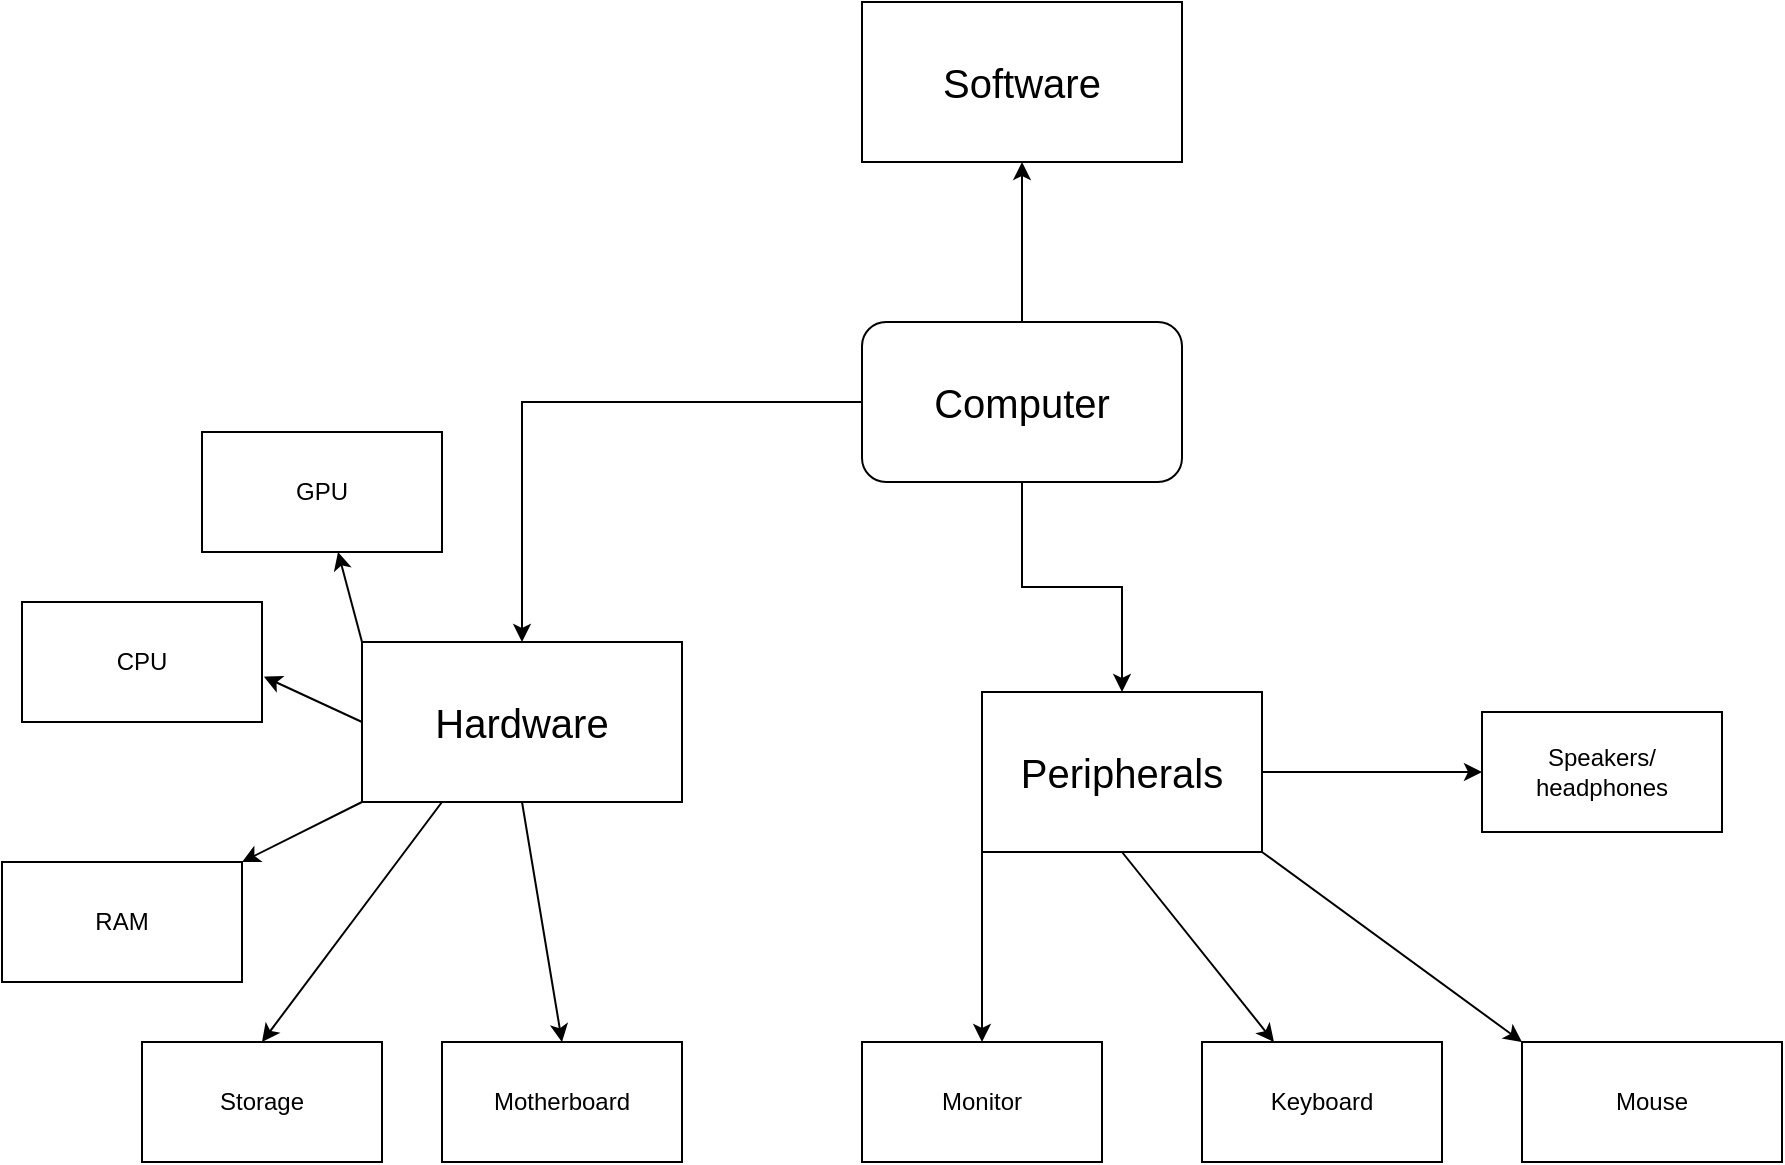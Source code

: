 <mxfile version="21.7.5" type="github">
  <diagram name="Page-1" id="TSfbip1j_aU6h6PB45Z7">
    <mxGraphModel dx="2071" dy="1770" grid="1" gridSize="10" guides="1" tooltips="1" connect="1" arrows="1" fold="1" page="1" pageScale="1" pageWidth="850" pageHeight="1100" math="0" shadow="0">
      <root>
        <mxCell id="0" />
        <mxCell id="1" parent="0" />
        <mxCell id="5ArVakZHV-jiTHBeKih2-1" value="" style="rounded=1;whiteSpace=wrap;html=1;" vertex="1" parent="1">
          <mxGeometry x="320" y="40" width="160" height="80" as="geometry" />
        </mxCell>
        <mxCell id="5ArVakZHV-jiTHBeKih2-4" value="" style="edgeStyle=orthogonalEdgeStyle;rounded=0;orthogonalLoop=1;jettySize=auto;html=1;" edge="1" parent="1" source="5ArVakZHV-jiTHBeKih2-2" target="5ArVakZHV-jiTHBeKih2-3">
          <mxGeometry relative="1" as="geometry" />
        </mxCell>
        <mxCell id="5ArVakZHV-jiTHBeKih2-39" value="" style="edgeStyle=orthogonalEdgeStyle;rounded=0;orthogonalLoop=1;jettySize=auto;html=1;" edge="1" parent="1" source="5ArVakZHV-jiTHBeKih2-2" target="5ArVakZHV-jiTHBeKih2-38">
          <mxGeometry relative="1" as="geometry" />
        </mxCell>
        <mxCell id="5ArVakZHV-jiTHBeKih2-66" value="" style="edgeStyle=orthogonalEdgeStyle;rounded=0;orthogonalLoop=1;jettySize=auto;html=1;" edge="1" parent="1" source="5ArVakZHV-jiTHBeKih2-2" target="5ArVakZHV-jiTHBeKih2-65">
          <mxGeometry relative="1" as="geometry" />
        </mxCell>
        <mxCell id="5ArVakZHV-jiTHBeKih2-2" value="Computer" style="text;html=1;strokeColor=none;fillColor=none;align=center;verticalAlign=middle;whiteSpace=wrap;rounded=0;fontSize=20;" vertex="1" parent="1">
          <mxGeometry x="320" y="40" width="160" height="80" as="geometry" />
        </mxCell>
        <mxCell id="5ArVakZHV-jiTHBeKih2-3" value="" style="whiteSpace=wrap;html=1;" vertex="1" parent="1">
          <mxGeometry x="70" y="200" width="160" height="80" as="geometry" />
        </mxCell>
        <mxCell id="5ArVakZHV-jiTHBeKih2-5" value="Hardware" style="text;html=1;strokeColor=none;fillColor=none;align=center;verticalAlign=middle;whiteSpace=wrap;rounded=0;fontSize=20;" vertex="1" parent="1">
          <mxGeometry x="70" y="200" width="160" height="80" as="geometry" />
        </mxCell>
        <mxCell id="5ArVakZHV-jiTHBeKih2-6" value="" style="whiteSpace=wrap;html=1;" vertex="1" parent="1">
          <mxGeometry x="-100" y="180" width="120" height="60" as="geometry" />
        </mxCell>
        <mxCell id="5ArVakZHV-jiTHBeKih2-8" value="CPU" style="text;html=1;strokeColor=none;fillColor=none;align=center;verticalAlign=middle;whiteSpace=wrap;rounded=0;" vertex="1" parent="1">
          <mxGeometry x="-70" y="195" width="60" height="30" as="geometry" />
        </mxCell>
        <mxCell id="5ArVakZHV-jiTHBeKih2-9" value="" style="whiteSpace=wrap;html=1;" vertex="1" parent="1">
          <mxGeometry x="-110" y="310" width="120" height="60" as="geometry" />
        </mxCell>
        <mxCell id="5ArVakZHV-jiTHBeKih2-14" value="RAM" style="text;html=1;strokeColor=none;fillColor=none;align=center;verticalAlign=middle;whiteSpace=wrap;rounded=0;" vertex="1" parent="1">
          <mxGeometry x="-80" y="325" width="60" height="30" as="geometry" />
        </mxCell>
        <mxCell id="5ArVakZHV-jiTHBeKih2-16" value="" style="whiteSpace=wrap;html=1;" vertex="1" parent="1">
          <mxGeometry x="-40" y="400" width="120" height="60" as="geometry" />
        </mxCell>
        <mxCell id="5ArVakZHV-jiTHBeKih2-18" value="Storage" style="text;html=1;strokeColor=none;fillColor=none;align=center;verticalAlign=middle;whiteSpace=wrap;rounded=0;" vertex="1" parent="1">
          <mxGeometry x="-10" y="415" width="60" height="30" as="geometry" />
        </mxCell>
        <mxCell id="5ArVakZHV-jiTHBeKih2-20" value="" style="whiteSpace=wrap;html=1;" vertex="1" parent="1">
          <mxGeometry x="110" y="400" width="120" height="60" as="geometry" />
        </mxCell>
        <mxCell id="5ArVakZHV-jiTHBeKih2-22" value="Motherboard" style="text;html=1;strokeColor=none;fillColor=none;align=center;verticalAlign=middle;whiteSpace=wrap;rounded=0;" vertex="1" parent="1">
          <mxGeometry x="140" y="415" width="60" height="30" as="geometry" />
        </mxCell>
        <mxCell id="5ArVakZHV-jiTHBeKih2-25" value="" style="endArrow=classic;html=1;rounded=0;exitX=0;exitY=0;exitDx=0;exitDy=0;" edge="1" parent="1" source="5ArVakZHV-jiTHBeKih2-5" target="5ArVakZHV-jiTHBeKih2-26">
          <mxGeometry width="50" height="50" relative="1" as="geometry">
            <mxPoint x="400" y="270" as="sourcePoint" />
            <mxPoint x="40" y="200" as="targetPoint" />
          </mxGeometry>
        </mxCell>
        <mxCell id="5ArVakZHV-jiTHBeKih2-26" value="" style="rounded=0;whiteSpace=wrap;html=1;" vertex="1" parent="1">
          <mxGeometry x="-10" y="95" width="120" height="60" as="geometry" />
        </mxCell>
        <mxCell id="5ArVakZHV-jiTHBeKih2-27" value="GPU" style="text;html=1;strokeColor=none;fillColor=none;align=center;verticalAlign=middle;whiteSpace=wrap;rounded=0;" vertex="1" parent="1">
          <mxGeometry x="20" y="110" width="60" height="30" as="geometry" />
        </mxCell>
        <mxCell id="5ArVakZHV-jiTHBeKih2-28" value="" style="endArrow=classic;html=1;rounded=0;exitX=0.25;exitY=1;exitDx=0;exitDy=0;entryX=0.5;entryY=0;entryDx=0;entryDy=0;" edge="1" parent="1" source="5ArVakZHV-jiTHBeKih2-5" target="5ArVakZHV-jiTHBeKih2-16">
          <mxGeometry width="50" height="50" relative="1" as="geometry">
            <mxPoint x="400" y="270" as="sourcePoint" />
            <mxPoint x="450" y="220" as="targetPoint" />
          </mxGeometry>
        </mxCell>
        <mxCell id="5ArVakZHV-jiTHBeKih2-33" value="" style="endArrow=classic;html=1;rounded=0;exitX=0;exitY=1;exitDx=0;exitDy=0;entryX=1;entryY=0;entryDx=0;entryDy=0;" edge="1" parent="1" source="5ArVakZHV-jiTHBeKih2-5" target="5ArVakZHV-jiTHBeKih2-9">
          <mxGeometry width="50" height="50" relative="1" as="geometry">
            <mxPoint x="400" y="270" as="sourcePoint" />
            <mxPoint x="450" y="220" as="targetPoint" />
          </mxGeometry>
        </mxCell>
        <mxCell id="5ArVakZHV-jiTHBeKih2-35" value="" style="endArrow=classic;html=1;rounded=0;exitX=0.5;exitY=1;exitDx=0;exitDy=0;entryX=0.5;entryY=0;entryDx=0;entryDy=0;" edge="1" parent="1" source="5ArVakZHV-jiTHBeKih2-5" target="5ArVakZHV-jiTHBeKih2-20">
          <mxGeometry width="50" height="50" relative="1" as="geometry">
            <mxPoint x="400" y="270" as="sourcePoint" />
            <mxPoint x="450" y="220" as="targetPoint" />
          </mxGeometry>
        </mxCell>
        <mxCell id="5ArVakZHV-jiTHBeKih2-37" value="" style="endArrow=classic;html=1;rounded=0;exitX=0;exitY=0.5;exitDx=0;exitDy=0;entryX=1.008;entryY=0.622;entryDx=0;entryDy=0;entryPerimeter=0;" edge="1" parent="1" source="5ArVakZHV-jiTHBeKih2-5" target="5ArVakZHV-jiTHBeKih2-6">
          <mxGeometry width="50" height="50" relative="1" as="geometry">
            <mxPoint x="400" y="270" as="sourcePoint" />
            <mxPoint x="450" y="220" as="targetPoint" />
          </mxGeometry>
        </mxCell>
        <mxCell id="5ArVakZHV-jiTHBeKih2-59" value="" style="edgeStyle=orthogonalEdgeStyle;rounded=0;orthogonalLoop=1;jettySize=auto;html=1;" edge="1" parent="1" source="5ArVakZHV-jiTHBeKih2-38" target="5ArVakZHV-jiTHBeKih2-58">
          <mxGeometry relative="1" as="geometry" />
        </mxCell>
        <mxCell id="5ArVakZHV-jiTHBeKih2-38" value="" style="whiteSpace=wrap;html=1;" vertex="1" parent="1">
          <mxGeometry x="380" y="225" width="140" height="80" as="geometry" />
        </mxCell>
        <mxCell id="5ArVakZHV-jiTHBeKih2-40" value="Peripherals" style="text;html=1;strokeColor=none;fillColor=none;align=center;verticalAlign=middle;whiteSpace=wrap;rounded=0;fontSize=20;" vertex="1" parent="1">
          <mxGeometry x="420" y="250" width="60" height="30" as="geometry" />
        </mxCell>
        <mxCell id="5ArVakZHV-jiTHBeKih2-43" value="" style="rounded=0;whiteSpace=wrap;html=1;" vertex="1" parent="1">
          <mxGeometry x="320" y="400" width="120" height="60" as="geometry" />
        </mxCell>
        <mxCell id="5ArVakZHV-jiTHBeKih2-45" value="Monitor" style="text;html=1;strokeColor=none;fillColor=none;align=center;verticalAlign=middle;whiteSpace=wrap;rounded=0;" vertex="1" parent="1">
          <mxGeometry x="350" y="415" width="60" height="30" as="geometry" />
        </mxCell>
        <mxCell id="5ArVakZHV-jiTHBeKih2-47" value="" style="endArrow=classic;html=1;rounded=0;exitX=0;exitY=1;exitDx=0;exitDy=0;entryX=0.5;entryY=0;entryDx=0;entryDy=0;" edge="1" parent="1" source="5ArVakZHV-jiTHBeKih2-38" target="5ArVakZHV-jiTHBeKih2-43">
          <mxGeometry width="50" height="50" relative="1" as="geometry">
            <mxPoint x="400" y="250" as="sourcePoint" />
            <mxPoint x="450" y="200" as="targetPoint" />
          </mxGeometry>
        </mxCell>
        <mxCell id="5ArVakZHV-jiTHBeKih2-48" value="" style="endArrow=classic;html=1;rounded=0;exitX=0.5;exitY=1;exitDx=0;exitDy=0;" edge="1" parent="1" source="5ArVakZHV-jiTHBeKih2-38" target="5ArVakZHV-jiTHBeKih2-49">
          <mxGeometry width="50" height="50" relative="1" as="geometry">
            <mxPoint x="400" y="250" as="sourcePoint" />
            <mxPoint x="520" y="400" as="targetPoint" />
          </mxGeometry>
        </mxCell>
        <mxCell id="5ArVakZHV-jiTHBeKih2-49" value="" style="rounded=0;whiteSpace=wrap;html=1;" vertex="1" parent="1">
          <mxGeometry x="490" y="400" width="120" height="60" as="geometry" />
        </mxCell>
        <mxCell id="5ArVakZHV-jiTHBeKih2-50" value="Keyboard" style="text;html=1;strokeColor=none;fillColor=none;align=center;verticalAlign=middle;whiteSpace=wrap;rounded=0;" vertex="1" parent="1">
          <mxGeometry x="520" y="415" width="60" height="30" as="geometry" />
        </mxCell>
        <mxCell id="5ArVakZHV-jiTHBeKih2-53" value="" style="whiteSpace=wrap;html=1;" vertex="1" parent="1">
          <mxGeometry x="650" y="400" width="130" height="60" as="geometry" />
        </mxCell>
        <mxCell id="5ArVakZHV-jiTHBeKih2-55" value="Mouse" style="text;html=1;strokeColor=none;fillColor=none;align=center;verticalAlign=middle;whiteSpace=wrap;rounded=0;" vertex="1" parent="1">
          <mxGeometry x="685" y="415" width="60" height="30" as="geometry" />
        </mxCell>
        <mxCell id="5ArVakZHV-jiTHBeKih2-57" value="" style="endArrow=classic;html=1;rounded=0;exitX=1;exitY=1;exitDx=0;exitDy=0;entryX=0;entryY=0;entryDx=0;entryDy=0;" edge="1" parent="1" source="5ArVakZHV-jiTHBeKih2-38" target="5ArVakZHV-jiTHBeKih2-53">
          <mxGeometry width="50" height="50" relative="1" as="geometry">
            <mxPoint x="400" y="250" as="sourcePoint" />
            <mxPoint x="450" y="200" as="targetPoint" />
          </mxGeometry>
        </mxCell>
        <mxCell id="5ArVakZHV-jiTHBeKih2-58" value="" style="whiteSpace=wrap;html=1;" vertex="1" parent="1">
          <mxGeometry x="630" y="235" width="120" height="60" as="geometry" />
        </mxCell>
        <mxCell id="5ArVakZHV-jiTHBeKih2-60" value="Speakers/&lt;br style=&quot;font-size: 12px;&quot;&gt;headphones" style="text;html=1;strokeColor=none;fillColor=none;align=center;verticalAlign=middle;whiteSpace=wrap;rounded=0;fontSize=12;" vertex="1" parent="1">
          <mxGeometry x="630" y="240" width="120" height="50" as="geometry" />
        </mxCell>
        <mxCell id="5ArVakZHV-jiTHBeKih2-65" value="" style="whiteSpace=wrap;html=1;" vertex="1" parent="1">
          <mxGeometry x="320" y="-120" width="160" height="80" as="geometry" />
        </mxCell>
        <mxCell id="5ArVakZHV-jiTHBeKih2-69" value="Software" style="text;html=1;strokeColor=none;fillColor=none;align=center;verticalAlign=middle;whiteSpace=wrap;rounded=0;fontSize=20;" vertex="1" parent="1">
          <mxGeometry x="370" y="-95" width="60" height="30" as="geometry" />
        </mxCell>
      </root>
    </mxGraphModel>
  </diagram>
</mxfile>
